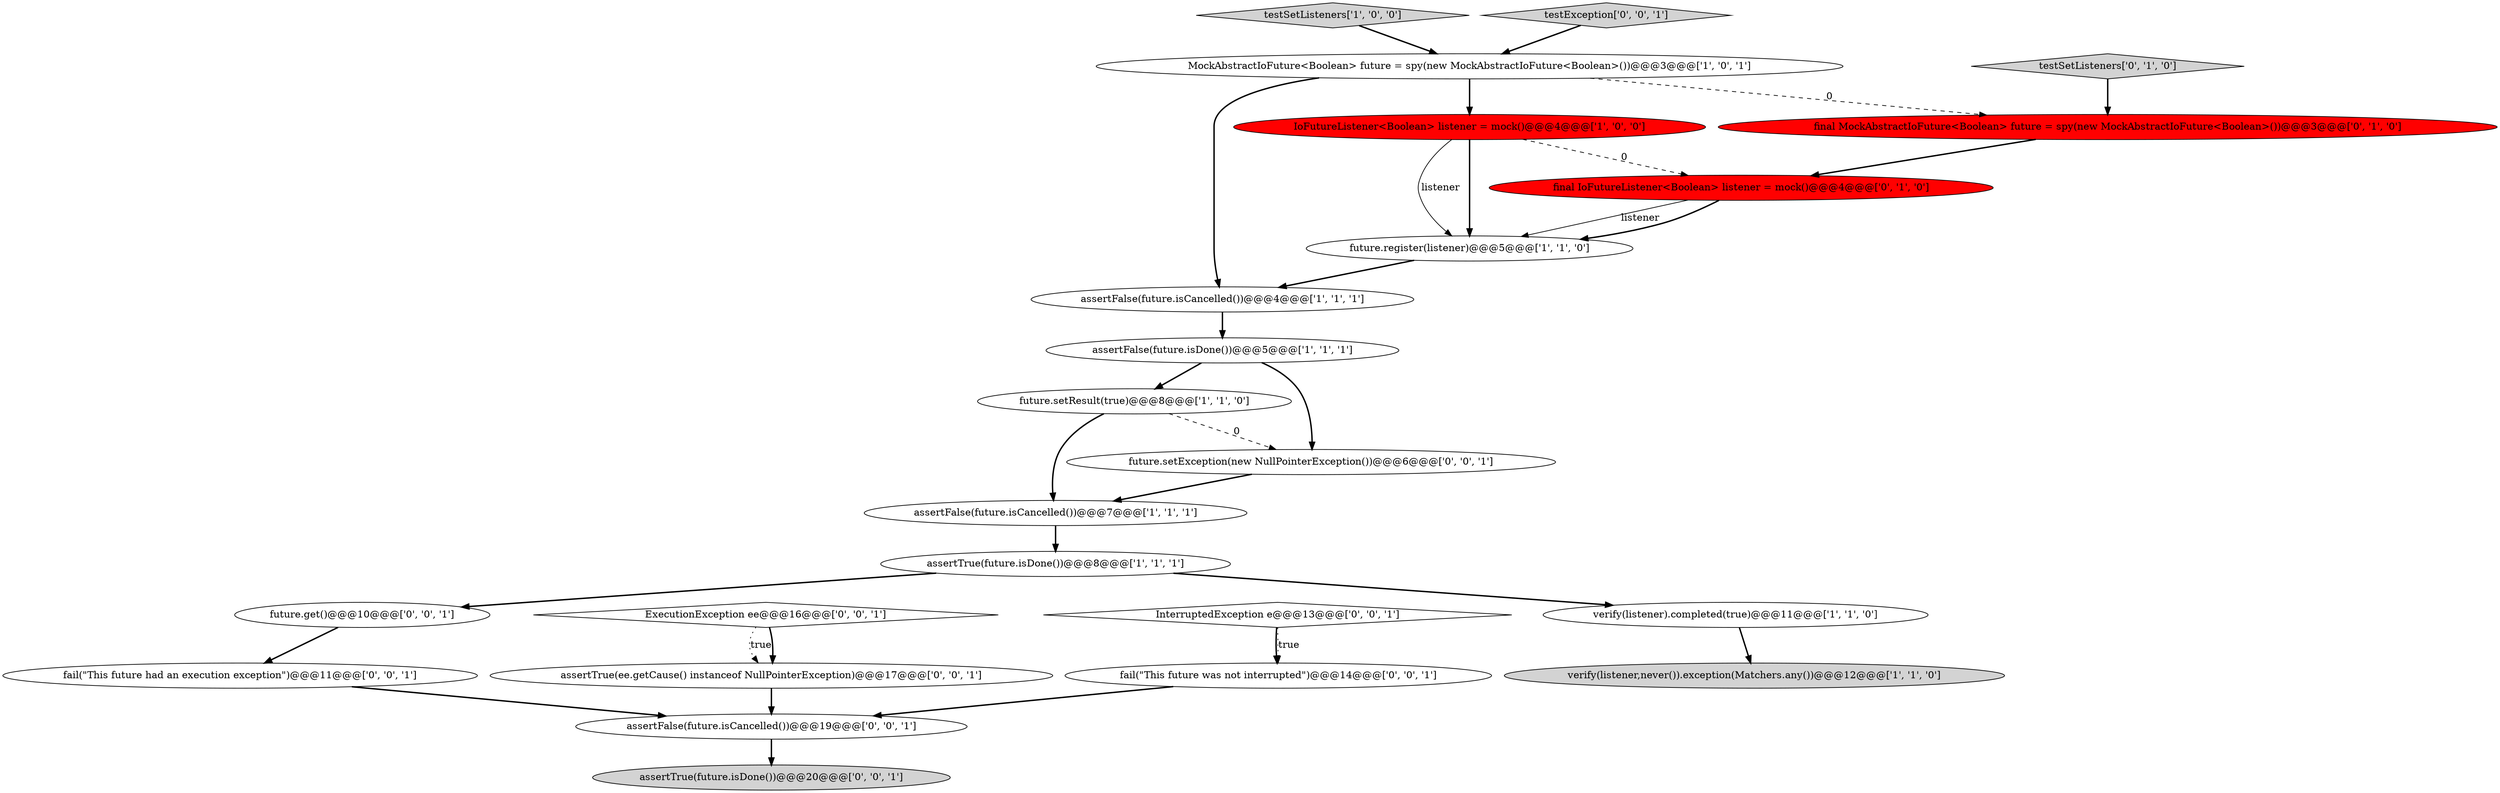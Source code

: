 digraph {
16 [style = filled, label = "fail(\"This future had an execution exception\")@@@11@@@['0', '0', '1']", fillcolor = white, shape = ellipse image = "AAA0AAABBB3BBB"];
6 [style = filled, label = "assertFalse(future.isCancelled())@@@4@@@['1', '1', '1']", fillcolor = white, shape = ellipse image = "AAA0AAABBB1BBB"];
9 [style = filled, label = "verify(listener,never()).exception(Matchers.any())@@@12@@@['1', '1', '0']", fillcolor = lightgray, shape = ellipse image = "AAA0AAABBB1BBB"];
17 [style = filled, label = "assertFalse(future.isCancelled())@@@19@@@['0', '0', '1']", fillcolor = white, shape = ellipse image = "AAA0AAABBB3BBB"];
14 [style = filled, label = "InterruptedException e@@@13@@@['0', '0', '1']", fillcolor = white, shape = diamond image = "AAA0AAABBB3BBB"];
8 [style = filled, label = "testSetListeners['1', '0', '0']", fillcolor = lightgray, shape = diamond image = "AAA0AAABBB1BBB"];
18 [style = filled, label = "ExecutionException ee@@@16@@@['0', '0', '1']", fillcolor = white, shape = diamond image = "AAA0AAABBB3BBB"];
1 [style = filled, label = "future.setResult(true)@@@8@@@['1', '1', '0']", fillcolor = white, shape = ellipse image = "AAA0AAABBB1BBB"];
5 [style = filled, label = "MockAbstractIoFuture<Boolean> future = spy(new MockAbstractIoFuture<Boolean>())@@@3@@@['1', '0', '1']", fillcolor = white, shape = ellipse image = "AAA0AAABBB1BBB"];
20 [style = filled, label = "assertTrue(ee.getCause() instanceof NullPointerException)@@@17@@@['0', '0', '1']", fillcolor = white, shape = ellipse image = "AAA0AAABBB3BBB"];
19 [style = filled, label = "future.get()@@@10@@@['0', '0', '1']", fillcolor = white, shape = ellipse image = "AAA0AAABBB3BBB"];
11 [style = filled, label = "final MockAbstractIoFuture<Boolean> future = spy(new MockAbstractIoFuture<Boolean>())@@@3@@@['0', '1', '0']", fillcolor = red, shape = ellipse image = "AAA1AAABBB2BBB"];
22 [style = filled, label = "fail(\"This future was not interrupted\")@@@14@@@['0', '0', '1']", fillcolor = white, shape = ellipse image = "AAA0AAABBB3BBB"];
3 [style = filled, label = "assertTrue(future.isDone())@@@8@@@['1', '1', '1']", fillcolor = white, shape = ellipse image = "AAA0AAABBB1BBB"];
0 [style = filled, label = "IoFutureListener<Boolean> listener = mock()@@@4@@@['1', '0', '0']", fillcolor = red, shape = ellipse image = "AAA1AAABBB1BBB"];
7 [style = filled, label = "assertFalse(future.isDone())@@@5@@@['1', '1', '1']", fillcolor = white, shape = ellipse image = "AAA0AAABBB1BBB"];
13 [style = filled, label = "final IoFutureListener<Boolean> listener = mock()@@@4@@@['0', '1', '0']", fillcolor = red, shape = ellipse image = "AAA1AAABBB2BBB"];
23 [style = filled, label = "assertTrue(future.isDone())@@@20@@@['0', '0', '1']", fillcolor = lightgray, shape = ellipse image = "AAA0AAABBB3BBB"];
15 [style = filled, label = "future.setException(new NullPointerException())@@@6@@@['0', '0', '1']", fillcolor = white, shape = ellipse image = "AAA0AAABBB3BBB"];
12 [style = filled, label = "testSetListeners['0', '1', '0']", fillcolor = lightgray, shape = diamond image = "AAA0AAABBB2BBB"];
21 [style = filled, label = "testException['0', '0', '1']", fillcolor = lightgray, shape = diamond image = "AAA0AAABBB3BBB"];
2 [style = filled, label = "verify(listener).completed(true)@@@11@@@['1', '1', '0']", fillcolor = white, shape = ellipse image = "AAA0AAABBB1BBB"];
4 [style = filled, label = "future.register(listener)@@@5@@@['1', '1', '0']", fillcolor = white, shape = ellipse image = "AAA0AAABBB1BBB"];
10 [style = filled, label = "assertFalse(future.isCancelled())@@@7@@@['1', '1', '1']", fillcolor = white, shape = ellipse image = "AAA0AAABBB1BBB"];
15->10 [style = bold, label=""];
20->17 [style = bold, label=""];
7->1 [style = bold, label=""];
4->6 [style = bold, label=""];
1->15 [style = dashed, label="0"];
12->11 [style = bold, label=""];
14->22 [style = bold, label=""];
10->3 [style = bold, label=""];
14->22 [style = dotted, label="true"];
13->4 [style = solid, label="listener"];
2->9 [style = bold, label=""];
16->17 [style = bold, label=""];
0->4 [style = solid, label="listener"];
18->20 [style = dotted, label="true"];
17->23 [style = bold, label=""];
19->16 [style = bold, label=""];
21->5 [style = bold, label=""];
18->20 [style = bold, label=""];
5->6 [style = bold, label=""];
3->2 [style = bold, label=""];
5->0 [style = bold, label=""];
8->5 [style = bold, label=""];
3->19 [style = bold, label=""];
0->4 [style = bold, label=""];
5->11 [style = dashed, label="0"];
11->13 [style = bold, label=""];
0->13 [style = dashed, label="0"];
22->17 [style = bold, label=""];
7->15 [style = bold, label=""];
6->7 [style = bold, label=""];
1->10 [style = bold, label=""];
13->4 [style = bold, label=""];
}

